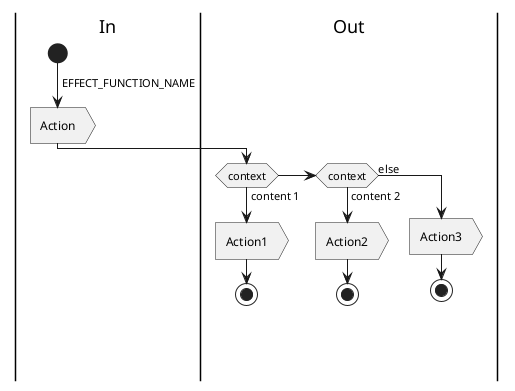 @startuml
|In|
start
-> EFFECT_FUNCTION_NAME;
:Action>
|Out|
if (context) then (content 1)
  :Action1>
  stop
elseif (context) then (content 2)
  :Action2>
  stop
else (else)
  :Action3>
  stop
endif
@enduml
